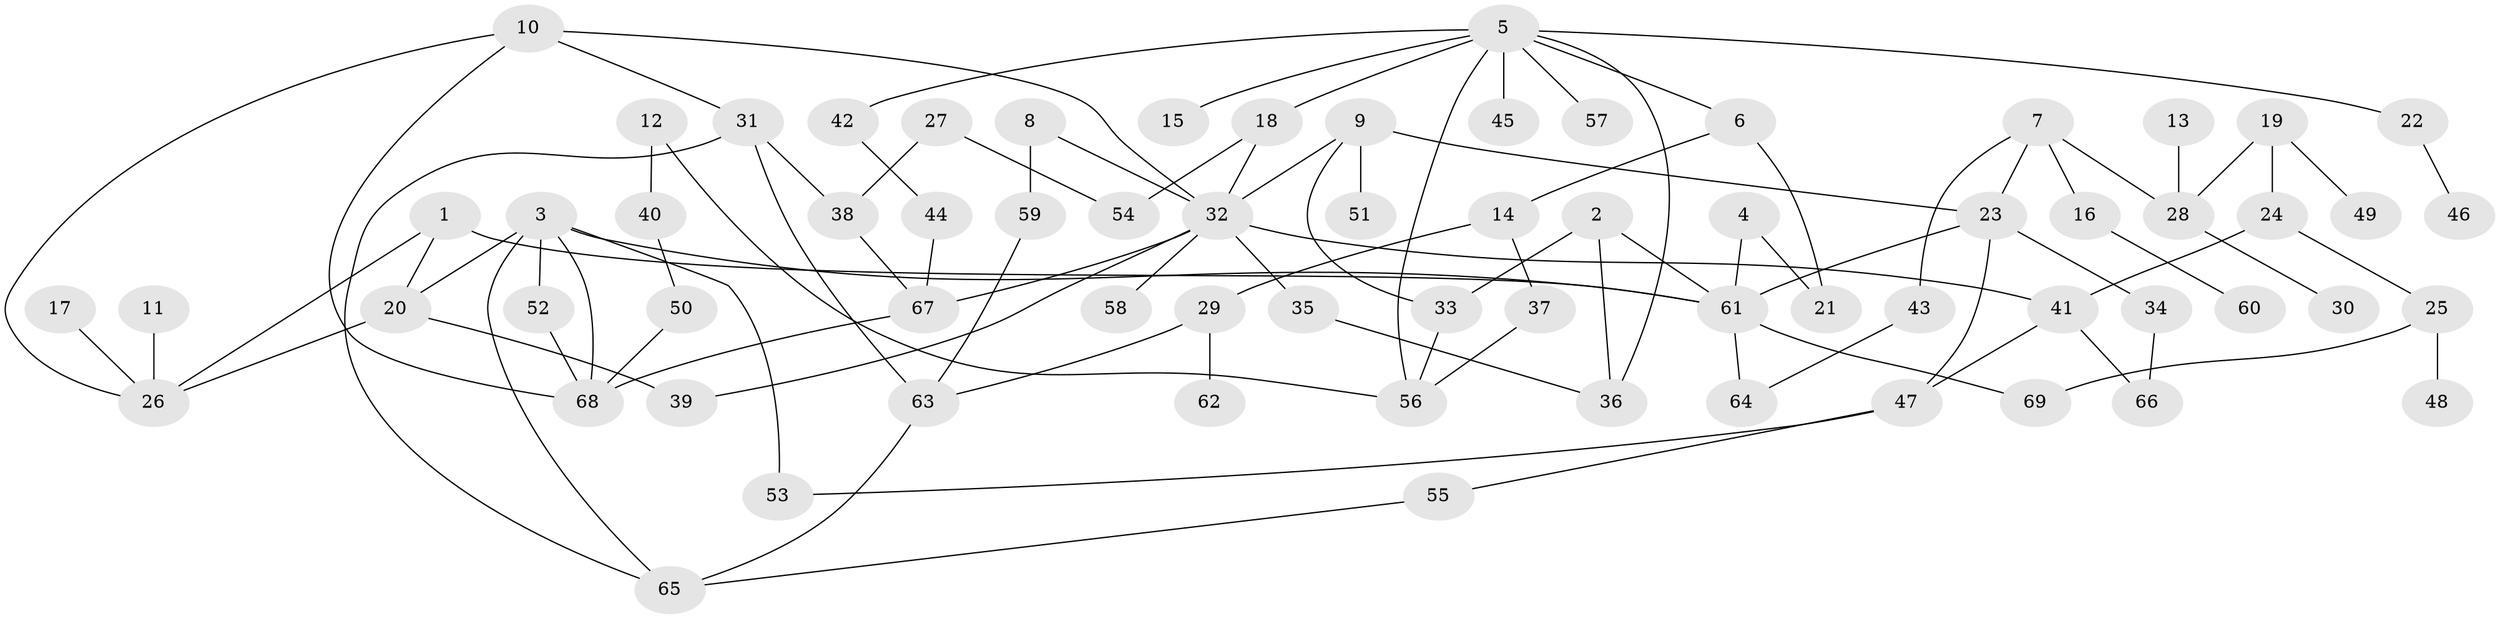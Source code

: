 // original degree distribution, {6: 0.043478260869565216, 4: 0.06521739130434782, 7: 0.007246376811594203, 9: 0.014492753623188406, 3: 0.18840579710144928, 1: 0.2826086956521739, 5: 0.028985507246376812, 2: 0.3695652173913043}
// Generated by graph-tools (version 1.1) at 2025/01/03/09/25 03:01:10]
// undirected, 69 vertices, 96 edges
graph export_dot {
graph [start="1"]
  node [color=gray90,style=filled];
  1;
  2;
  3;
  4;
  5;
  6;
  7;
  8;
  9;
  10;
  11;
  12;
  13;
  14;
  15;
  16;
  17;
  18;
  19;
  20;
  21;
  22;
  23;
  24;
  25;
  26;
  27;
  28;
  29;
  30;
  31;
  32;
  33;
  34;
  35;
  36;
  37;
  38;
  39;
  40;
  41;
  42;
  43;
  44;
  45;
  46;
  47;
  48;
  49;
  50;
  51;
  52;
  53;
  54;
  55;
  56;
  57;
  58;
  59;
  60;
  61;
  62;
  63;
  64;
  65;
  66;
  67;
  68;
  69;
  1 -- 20 [weight=1.0];
  1 -- 26 [weight=1.0];
  1 -- 61 [weight=1.0];
  2 -- 33 [weight=1.0];
  2 -- 36 [weight=1.0];
  2 -- 61 [weight=1.0];
  3 -- 20 [weight=1.0];
  3 -- 52 [weight=1.0];
  3 -- 53 [weight=1.0];
  3 -- 61 [weight=1.0];
  3 -- 65 [weight=1.0];
  3 -- 68 [weight=1.0];
  4 -- 21 [weight=1.0];
  4 -- 61 [weight=1.0];
  5 -- 6 [weight=1.0];
  5 -- 15 [weight=1.0];
  5 -- 18 [weight=1.0];
  5 -- 22 [weight=1.0];
  5 -- 36 [weight=1.0];
  5 -- 42 [weight=1.0];
  5 -- 45 [weight=1.0];
  5 -- 56 [weight=1.0];
  5 -- 57 [weight=1.0];
  6 -- 14 [weight=1.0];
  6 -- 21 [weight=1.0];
  7 -- 16 [weight=1.0];
  7 -- 23 [weight=1.0];
  7 -- 28 [weight=1.0];
  7 -- 43 [weight=1.0];
  8 -- 32 [weight=1.0];
  8 -- 59 [weight=1.0];
  9 -- 23 [weight=1.0];
  9 -- 32 [weight=1.0];
  9 -- 33 [weight=1.0];
  9 -- 51 [weight=1.0];
  10 -- 26 [weight=1.0];
  10 -- 31 [weight=1.0];
  10 -- 32 [weight=1.0];
  10 -- 68 [weight=1.0];
  11 -- 26 [weight=1.0];
  12 -- 40 [weight=1.0];
  12 -- 56 [weight=1.0];
  13 -- 28 [weight=1.0];
  14 -- 29 [weight=1.0];
  14 -- 37 [weight=1.0];
  16 -- 60 [weight=1.0];
  17 -- 26 [weight=1.0];
  18 -- 32 [weight=1.0];
  18 -- 54 [weight=1.0];
  19 -- 24 [weight=1.0];
  19 -- 28 [weight=1.0];
  19 -- 49 [weight=1.0];
  20 -- 26 [weight=1.0];
  20 -- 39 [weight=1.0];
  22 -- 46 [weight=1.0];
  23 -- 34 [weight=1.0];
  23 -- 47 [weight=1.0];
  23 -- 61 [weight=1.0];
  24 -- 25 [weight=1.0];
  24 -- 41 [weight=1.0];
  25 -- 48 [weight=1.0];
  25 -- 69 [weight=1.0];
  27 -- 38 [weight=1.0];
  27 -- 54 [weight=1.0];
  28 -- 30 [weight=1.0];
  29 -- 62 [weight=1.0];
  29 -- 63 [weight=1.0];
  31 -- 38 [weight=1.0];
  31 -- 63 [weight=1.0];
  31 -- 65 [weight=1.0];
  32 -- 35 [weight=1.0];
  32 -- 39 [weight=1.0];
  32 -- 41 [weight=1.0];
  32 -- 58 [weight=2.0];
  32 -- 67 [weight=1.0];
  33 -- 56 [weight=1.0];
  34 -- 66 [weight=1.0];
  35 -- 36 [weight=1.0];
  37 -- 56 [weight=1.0];
  38 -- 67 [weight=1.0];
  40 -- 50 [weight=1.0];
  41 -- 47 [weight=1.0];
  41 -- 66 [weight=1.0];
  42 -- 44 [weight=1.0];
  43 -- 64 [weight=1.0];
  44 -- 67 [weight=1.0];
  47 -- 53 [weight=1.0];
  47 -- 55 [weight=1.0];
  50 -- 68 [weight=1.0];
  52 -- 68 [weight=2.0];
  55 -- 65 [weight=1.0];
  59 -- 63 [weight=1.0];
  61 -- 64 [weight=1.0];
  61 -- 69 [weight=1.0];
  63 -- 65 [weight=1.0];
  67 -- 68 [weight=2.0];
}
